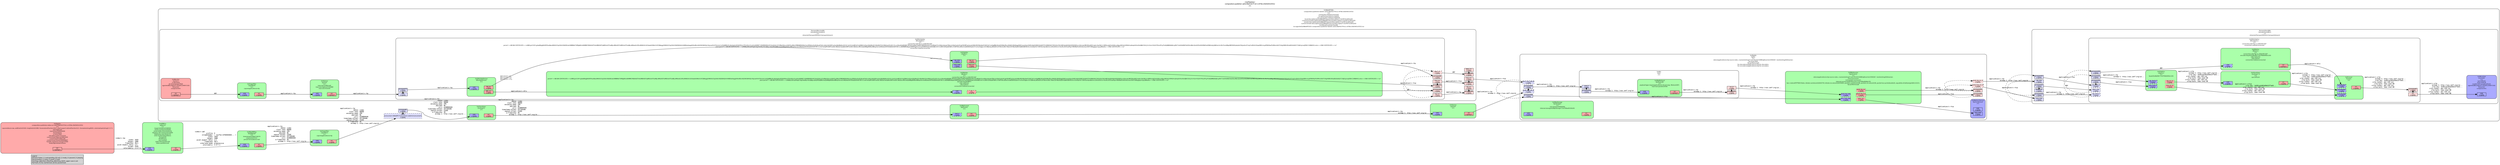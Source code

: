 digraph pipeline {
  rankdir=LR;
  fontname="sans";
  fontsize="10";
  labelloc=t;
  nodesep=.1;
  ranksep=.2;
  label="<GstPipeline>\ncomposition-publisher-ad3238ef-b57f-4c1c-876b-20d5403c9352\n[>]";
  node [style="filled,rounded", shape=box, fontsize="9", fontname="sans", margin="0.0,0.0"];
  edge [labelfontsize="6", fontsize="9", fontname="monospace"];
  
  legend [
    pos="0,0!",
    margin="0.05,0.05",
    style="filled",
    label="Legend\lElement-States: [~] void-pending, [0] null, [-] ready, [=] paused, [>] playing\lPad-Activation: [-] none, [>] push, [<] pull\lPad-Flags: [b]locked, [f]lushing, [b]locking, [E]OS; upper-case is set\lPad-Task: [T] has started task, [t] has paused task\l",
  ];
  subgraph cluster_capsfilter3_0x56412434cb80 {
    fontname="Bitstream Vera Sans";
    fontsize="8";
    style="filled,rounded";
    color=black;
    label="GstCapsFilter\ncapsfilter3\n[>]\ncaps=application/x-rtp";
    subgraph cluster_capsfilter3_0x56412434cb80_sink {
      label="";
      style="invis";
      capsfilter3_0x56412434cb80_sink_0x5641244b78b0 [color=black, fillcolor="#aaaaff", label="sink\n[>][bfb]", height="0.2", style="filled,solid"];
    }

    subgraph cluster_capsfilter3_0x56412434cb80_src {
      label="";
      style="invis";
      capsfilter3_0x56412434cb80_src_0x5641244b7b00 [color=black, fillcolor="#ffaaaa", label="src\n[>][bfb]", height="0.2", style="filled,solid"];
    }

    capsfilter3_0x56412434cb80_sink_0x5641244b78b0 -> capsfilter3_0x56412434cb80_src_0x5641244b7b00 [style="invis"];
    fillcolor="#aaffaa";
  }

  capsfilter3_0x56412434cb80_src_0x5641244b7b00 -> composition_publisher_webrtc_ad3238ef_b57f_4c1c_876b_20d5403c9352_0x564124480420_sink_0_0x5641244e2110 [label="application/x-rtp\l               media: video\l          clock-rate: 90000\l       encoding-name: VP8\l             payload: 96\l                ssrc: 4248884646\l    timestamp-offset: 257195406\l       seqnum-offset: 23265\l         a-framerate: 30\l            extmap-1: http://www.ietf.org/id...\l"]
  subgraph cluster_rtpvp8pay0_0x5641244d40a0 {
    fontname="Bitstream Vera Sans";
    fontsize="8";
    style="filled,rounded";
    color=black;
    label="GstRtpVP8Pay\nrtpvp8pay0\n[>]\ntimestamp=2684724074\nseqnum=25557\npicture-id-mode=15-bit";
    subgraph cluster_rtpvp8pay0_0x5641244d40a0_sink {
      label="";
      style="invis";
      rtpvp8pay0_0x5641244d40a0_sink_0x5641244b7410 [color=black, fillcolor="#aaaaff", label="sink\n[>][bfb]", height="0.2", style="filled,solid"];
    }

    subgraph cluster_rtpvp8pay0_0x5641244d40a0_src {
      label="";
      style="invis";
      rtpvp8pay0_0x5641244d40a0_src_0x5641244b71c0 [color=black, fillcolor="#ffaaaa", label="src\n[>][bfb]", height="0.2", style="filled,solid"];
    }

    rtpvp8pay0_0x5641244d40a0_sink_0x5641244b7410 -> rtpvp8pay0_0x5641244d40a0_src_0x5641244b71c0 [style="invis"];
    fillcolor="#aaffaa";
  }

  rtpvp8pay0_0x5641244d40a0_src_0x5641244b71c0 -> capsfilter3_0x56412434cb80_sink_0x5641244b78b0 [label="application/x-rtp\l               media: video\l          clock-rate: 90000\l       encoding-name: VP8\l             payload: 96\l       seqnum-offset: 23265\l    timestamp-offset: 257195406\l                ssrc: 4248884646\l         a-framerate: 30\l            extmap-1: http://www.ietf.org/id...\l"]
  subgraph cluster_vp8enc0_0x5641244c5c60 {
    fontname="Bitstream Vera Sans";
    fontsize="8";
    style="filled,rounded";
    color=black;
    label="GstVP8Enc\nvp8enc0\n[>]\ntarget-bitrate=2048000\nresize-up-threshold=60\nresize-down-threshold=30\ntwopass-vbr-maxsection=400\nkeyframe-max-dist=120\nerror-resilient=partitions\nthreads=4\ndeadline=1\ncpu-used=4\nstatic-threshold=100\ntoken-partitions=4";
    subgraph cluster_vp8enc0_0x5641244c5c60_sink {
      label="";
      style="invis";
      vp8enc0_0x5641244c5c60_sink_0x5641244b6d20 [color=black, fillcolor="#aaaaff", label="sink\n[>][bfb]", height="0.2", style="filled,solid"];
    }

    subgraph cluster_vp8enc0_0x5641244c5c60_src {
      label="";
      style="invis";
      vp8enc0_0x5641244c5c60_src_0x5641244b6f70 [color=black, fillcolor="#ffaaaa", label="src\n[>][bfb]", height="0.2", style="filled,solid"];
    }

    vp8enc0_0x5641244c5c60_sink_0x5641244b6d20 -> vp8enc0_0x5641244c5c60_src_0x5641244b6f70 [style="invis"];
    fillcolor="#aaffaa";
  }

  vp8enc0_0x5641244c5c60_src_0x5641244b6f70 -> rtpvp8pay0_0x5641244d40a0_sink_0x5641244b7410 [label="video/x-vp8\l             profile: 0\l        streamheader: < (buffer)4f56503830... >\l               width: 1920\l              height: 1080\l  pixel-aspect-ratio: 1/1\l           framerate: 30/1\l      interlace-mode: progressive\l         colorimetry: 2:3:7:1\l"]
  subgraph cluster_composition_publisher_video_src_ad3238ef_b57f_4c1c_876b_20d5403c9352_0x5641244d3480 {
    fontname="Bitstream Vera Sans";
    fontsize="8";
    style="filled,rounded";
    color=black;
    label="GstAppSrc\ncomposition-publisher-video-src-ad3238ef-b57f-4c1c-876b-20d5403c9352\n[>]\ncaps=video/x-raw, width=(int)1920, height=(int)1080, framerate=(fraction)30/1, pixel-aspect-ratio=(fraction)1/1, format=(string)I420, colorimetry=(string)2:3:7:1\nmax-bytes=0\nmax-time=500000000\nformat=time\nis-live=TRUE\nmin-latency=413333333\ncurrent-level-bytes=24883200\ncurrent-level-buffers=8\ncurrent-level-time=266666667\nhandle-segment-change=TRUE\nleaky-type=downstream";
    subgraph cluster_composition_publisher_video_src_ad3238ef_b57f_4c1c_876b_20d5403c9352_0x5641244d3480_src {
      label="";
      style="invis";
      composition_publisher_video_src_ad3238ef_b57f_4c1c_876b_20d5403c9352_0x5641244d3480_src_0x5641244b7660 [color=black, fillcolor="#ffaaaa", label="src\n[>][bfb][T]", height="0.2", style="filled,solid"];
    }

    fillcolor="#ffaaaa";
  }

  composition_publisher_video_src_ad3238ef_b57f_4c1c_876b_20d5403c9352_0x5641244d3480_src_0x5641244b7660 -> vp8enc0_0x5641244c5c60_sink_0x5641244b6d20 [label="video/x-raw\l               width: 1920\l              height: 1080\l           framerate: 30/1\l  pixel-aspect-ratio: 1/1\l              format: I420\l         colorimetry: 2:3:7:1\l"]
  subgraph cluster_composition_publisher_webrtc_ad3238ef_b57f_4c1c_876b_20d5403c9352_0x564124480420 {
    fontname="Bitstream Vera Sans";
    fontsize="8";
    style="filled,rounded";
    color=black;
    label="GstWebRTCBin\ncomposition-publisher-webrtc-ad3238ef-b57f-4c1c-876b-20d5403c9352\n[>]\nconnection-state=connected\nice-gathering-state=complete\nice-connection-state=completed\nlocal-description=((GstWebRTCSessionDescription*) 0x7f072c005a20)\ncurrent-local-description=((GstWebRTCSessionDescription*) 0x7f072c005a20)\nremote-description=((GstWebRTCSessionDescription*) 0x7f072c005a20)\ncurrent-remote-description=((GstWebRTCSessionDescription*) 0x7f072c005a20)\nbundle-policy=max-bundle\nice-agent=(GstWebRTCICE) composition-publisher-webrtc-ad3238ef-b57f-4c1c-876b-20d5403c9352:ice";
    subgraph cluster_composition_publisher_webrtc_ad3238ef_b57f_4c1c_876b_20d5403c9352_0x564124480420_sink {
      label="";
      style="invis";
      _proxypad0_0x5641244e4100 [color=black, fillcolor="#ddddff", label="proxypad0\n[>][bfb]", height="0.2", style="filled,solid"];
    composition_publisher_webrtc_ad3238ef_b57f_4c1c_876b_20d5403c9352_0x564124480420_sink_0_0x5641244e2110 -> _proxypad0_0x5641244e4100 [style=dashed, minlen=0]
      composition_publisher_webrtc_ad3238ef_b57f_4c1c_876b_20d5403c9352_0x564124480420_sink_0_0x5641244e2110 [color=black, fillcolor="#ddddff", label="sink_0\ntransceiver=(WebRTCTransceiver) webrtctransceiver0\n[>][bfb]", height="0.2", style="filled,dashed"];
    }

    fillcolor="#ffffff";
    subgraph cluster_clocksync1_0x7f06e804aa40 {
      fontname="Bitstream Vera Sans";
      fontsize="8";
      style="filled,rounded";
      color=black;
      label="GstClockSync\nclocksync1\n[>]";
      subgraph cluster_clocksync1_0x7f06e804aa40_sink {
        label="";
        style="invis";
        clocksync1_0x7f06e804aa40_sink_0x7f06a0055390 [color=black, fillcolor="#aaaaff", label="sink\n[>][bfb]", height="0.2", style="filled,solid"];
      }

      subgraph cluster_clocksync1_0x7f06e804aa40_src {
        label="";
        style="invis";
        clocksync1_0x7f06e804aa40_src_0x7f06a00555e0 [color=black, fillcolor="#ffaaaa", label="src\n[>][bfb]", height="0.2", style="filled,solid"];
      }

      clocksync1_0x7f06e804aa40_sink_0x7f06a0055390 -> clocksync1_0x7f06e804aa40_src_0x7f06a00555e0 [style="invis"];
      fillcolor="#aaffaa";
    }

    _proxypad0_0x5641244e4100 -> clocksync1_0x7f06e804aa40_sink_0x7f06a0055390 [label="application/x-rtp\l               media: video\l          clock-rate: 90000\l       encoding-name: VP8\l             payload: 96\l                ssrc: 4248884646\l    timestamp-offset: 257195406\l       seqnum-offset: 23265\l         a-framerate: 30\l            extmap-1: http://www.ietf.org/id...\l"]
    clocksync1_0x7f06e804aa40_src_0x7f06a00555e0 -> rtpfunnel1_0x7f06a004b3f0_sink_0_0x7f06a0055830 [label="application/x-rtp\l               media: video\l          clock-rate: 90000\l       encoding-name: VP8\l             payload: 96\l                ssrc: 4248884646\l    timestamp-offset: 257195406\l       seqnum-offset: 23265\l         a-framerate: 30\l            extmap-1: http://www.ietf.org/id...\l"]
    subgraph cluster_queue4_0x7f06e8059b30 {
      fontname="Bitstream Vera Sans";
      fontsize="8";
      style="filled,rounded";
      color=black;
      label="GstQueue\nqueue4\n[>]";
      subgraph cluster_queue4_0x7f06e8059b30_sink {
        label="";
        style="invis";
        queue4_0x7f06e8059b30_sink_0x7f06a0044840 [color=black, fillcolor="#aaaaff", label="sink\n[>][bfb]", height="0.2", style="filled,solid"];
      }

      subgraph cluster_queue4_0x7f06e8059b30_src {
        label="";
        style="invis";
        queue4_0x7f06e8059b30_src_0x7f06a0045d10 [color=black, fillcolor="#ffaaaa", label="src\n[>][bfb][T]", height="0.2", style="filled,solid"];
      }

      queue4_0x7f06e8059b30_sink_0x7f06a0044840 -> queue4_0x7f06e8059b30_src_0x7f06a0045d10 [style="invis"];
      fillcolor="#aaffaa";
    }

    queue4_0x7f06e8059b30_src_0x7f06a0045d10 -> rtpbin_0x56412448e390_send_rtp_sink_0_0x7f06a005c7b0 [label="application/x-rtp\l            extmap-1: http://www.ietf.org/id...\l"]
    subgraph cluster_rtpfunnel1_0x7f06a004b3f0 {
      fontname="Bitstream Vera Sans";
      fontsize="8";
      style="filled,rounded";
      color=black;
      label="GstRtpFunnel\nrtpfunnel1\n[>]";
      subgraph cluster_rtpfunnel1_0x7f06a004b3f0_sink {
        label="";
        style="invis";
        rtpfunnel1_0x7f06a004b3f0_sink_0_0x7f06a0055830 [color=black, fillcolor="#aaaaff", label="sink_0\n[>][bfb]", height="0.2", style="filled,dashed"];
      }

      subgraph cluster_rtpfunnel1_0x7f06a004b3f0_src {
        label="";
        style="invis";
        rtpfunnel1_0x7f06a004b3f0_src_0x7f06a00445f0 [color=black, fillcolor="#ffaaaa", label="src\n[>][bfb]", height="0.2", style="filled,solid"];
      }

      rtpfunnel1_0x7f06a004b3f0_sink_0_0x7f06a0055830 -> rtpfunnel1_0x7f06a004b3f0_src_0x7f06a00445f0 [style="invis"];
      fillcolor="#aaffaa";
    }

    rtpfunnel1_0x7f06a004b3f0_src_0x7f06a00445f0 -> queue4_0x7f06e8059b30_sink_0x7f06a0044840 [label="application/x-rtp\l            extmap-1: http://www.ietf.org/id...\l"]
    subgraph cluster_transportreceivebin2_0x7f06e80109f0 {
      fontname="Bitstream Vera Sans";
      fontsize="8";
      style="filled,rounded";
      color=black;
      label="TransportReceiveBin\ntransportreceivebin2\n[>]\nstream=(TransportStream) transportstream1";
      subgraph cluster_transportreceivebin2_0x7f06e80109f0_src {
        label="";
        style="invis";
        _proxypad40_0x7f06a0031d50 [color=black, fillcolor="#ffdddd", label="proxypad40\n[>][bfb]", height="0.2", style="filled,solid"];
      _proxypad40_0x7f06a0031d50 -> transportreceivebin2_0x7f06e80109f0_rtp_src_0x7f06e80513e0 [style=dashed, minlen=0]
        transportreceivebin2_0x7f06e80109f0_rtp_src_0x7f06e80513e0 [color=black, fillcolor="#ffdddd", label="rtp_src\n[>][bfb]", height="0.2", style="filled,solid"];
        _proxypad41_0x7f06a00340c0 [color=black, fillcolor="#ffdddd", label="proxypad41\n[>][bfb]", height="0.2", style="filled,solid"];
      _proxypad41_0x7f06a00340c0 -> transportreceivebin2_0x7f06e80109f0_rtcp_src_0x7f06e8051650 [style=dashed, minlen=0]
        transportreceivebin2_0x7f06e80109f0_rtcp_src_0x7f06e8051650 [color=black, fillcolor="#ffdddd", label="rtcp_src\n[>][bfb]", height="0.2", style="filled,solid"];
        _proxypad43_0x7f06a0035880 [color=black, fillcolor="#ffdddd", label="proxypad43\n[>][bfb]", height="0.2", style="filled,solid"];
      _proxypad43_0x7f06a0035880 -> transportreceivebin2_0x7f06e80109f0_data_src_0x7f06e805ef00 [style=dashed, minlen=0]
        transportreceivebin2_0x7f06e80109f0_data_src_0x7f06e805ef00 [color=black, fillcolor="#ffdddd", label="data_src\n[>][bfb]", height="0.2", style="filled,solid"];
      }

      fillcolor="#ffffff";
      subgraph cluster_nicesrc1_0x7f06e8043140 {
        fontname="Bitstream Vera Sans";
        fontsize="8";
        style="filled,rounded";
        color=black;
        label="GstNiceSrc\nnicesrc1\n[>](locked)\ndo-timestamp=TRUE\nagent=((NiceAgent*) 0x564124497150)\nstream=1\ncomponent=1";
        subgraph cluster_nicesrc1_0x7f06e8043140_src {
          label="";
          style="invis";
          nicesrc1_0x7f06e8043140_src_0x7f06a000f760 [color=black, fillcolor="#ffaaaa", label="src\n[>][bfb][T]", height="0.2", style="filled,solid"];
        }

        fillcolor="#ffaaaa";
      }

      nicesrc1_0x7f06e8043140_src_0x7f06a000f760 -> capsfilter6_0x7f06b803ab20_sink_0x7f06b8036c70 [label="ANY"]
      subgraph cluster_capsfilter6_0x7f06b803ab20 {
        fontname="Bitstream Vera Sans";
        fontsize="8";
        style="filled,rounded";
        color=black;
        label="GstCapsFilter\ncapsfilter6\n[>]\ncaps=application/x-rtp";
        subgraph cluster_capsfilter6_0x7f06b803ab20_sink {
          label="";
          style="invis";
          capsfilter6_0x7f06b803ab20_sink_0x7f06b8036c70 [color=black, fillcolor="#aaaaff", label="sink\n[>][bfb]", height="0.2", style="filled,solid"];
        }

        subgraph cluster_capsfilter6_0x7f06b803ab20_src {
          label="";
          style="invis";
          capsfilter6_0x7f06b803ab20_src_0x7f06b8036ec0 [color=black, fillcolor="#ffaaaa", label="src\n[>][bfb]", height="0.2", style="filled,solid"];
        }

        capsfilter6_0x7f06b803ab20_sink_0x7f06b8036c70 -> capsfilter6_0x7f06b803ab20_src_0x7f06b8036ec0 [style="invis"];
        fillcolor="#aaffaa";
      }

      capsfilter6_0x7f06b803ab20_src_0x7f06b8036ec0 -> queue2_0x7f06e8059830_sink_0x7f06b803c670 [label="application/x-rtp\l"]
      subgraph cluster_queue2_0x7f06e8059830 {
        fontname="Bitstream Vera Sans";
        fontsize="8";
        style="filled,rounded";
        color=black;
        label="GstQueue\nqueue2\n[>]\nmax-size-buffers=0\nmax-size-bytes=5242880\nmax-size-time=0";
        subgraph cluster_queue2_0x7f06e8059830_sink {
          label="";
          style="invis";
          queue2_0x7f06e8059830_sink_0x7f06b803c670 [color=black, fillcolor="#aaaaff", label="sink\n[>][bfb]", height="0.2", style="filled,solid"];
        }

        subgraph cluster_queue2_0x7f06e8059830_src {
          label="";
          style="invis";
          queue2_0x7f06e8059830_src_0x7f06b803c8c0 [color=black, fillcolor="#ffaaaa", label="src\n[>][bfb][T]", height="0.2", style="filled,solid"];
        }

        queue2_0x7f06e8059830_sink_0x7f06b803c670 -> queue2_0x7f06e8059830_src_0x7f06b803c8c0 [style="invis"];
        fillcolor="#aaffaa";
      }

      queue2_0x7f06e8059830_src_0x7f06b803c8c0 -> dtlssrtpdec2_0x7f06e801d830_sink_0x7f06e801b160 [label="application/x-rtp\l"]
      subgraph cluster_dtlssrtpdec2_0x7f06e801d830 {
        fontname="Bitstream Vera Sans";
        fontsize="8";
        style="filled,rounded";
        color=black;
        label="GstDtlsSrtpDec\ndtlssrtpdec2\n[>]\nconnection-id=\"rtp_0_2206395326\"\npem=\"-----BEGIN CERTIFICATE-----\\nMIICpzCCAY+gAwIBAgIJAIGRTrfaaNwuMA0GCSqGSIb3DQEBCwUAMBMxETAPBgNV\\nBAMMCFNDb0tZTk4zMB4XDTIyMDUxOTEwMjcxMVoXDTIzMDUxOTEwMjcxMVowEzER\\nMA8GA1UEAwwIU0NvS1lOTjMwggEiMA0GCSqGSIb3DQEBAQUAA4IBDwAwggEKAoIB\\nAQC8XGW4Qiz3tqLwzthiV76mmin3ufZyBBKU/EuKpVg4eAZU60l9lvrzYPmV4ro2\\nx4rreKWBt710lkRMVW9e9CSAzQG4z3/YUfNeXiXss/sDXOTp3BUz5PMQWR0X66cl\\nj3P06AuOmZLJ9uqFfxlUcsbki/vYaOOlf+arhaQbldBxKzsEb52L3ot3LSmMCHcf\\njDWbCmEwnQSjAReUE+BvIA8rYEd+8KdcjaCEj1IE+3Lce2KxzkFy98IQKC3XE4et\\npNqTHdPp+SJEKD6nW+CSLMXw67h+A0kzmbxxwTBj/szL0QeGodoVCvJvF8UMTg2y\\nyUUNh49E4RaQwA55W7jzE+alAgMBAAEwDQYJKoZIhvcNAQELBQADggEBAFxvaaHq\\ntSW5z6JzDUBEZvfaKHf79+BlWQVUT4fUUVx7I42zMCHyUJVA4bHOI58OKXsssVlx\\nwLMlEZbheM1Evqbrc4w2N/+r+MtYaulqEHnAUKsnuRgurWOnk3OPdQ+xj4xqA/i4\\nkYuHJBrCO2LjYz+Gm+YJi247fHuUP1yYFwPyMNDbtIJVcyXlhF7obVh68RZ3bZGt\\nMdcQ2a9VTe44DZWkFwERKOoXy2jWiUenSc4feYhoidtNp4ME9ItVGq4qXsFQGynk\\ntTmqYmZbOn50qw9M+msy0f9K4tw/fG/MmsGkSTUVg4VBhh9haBUDsK4J7C7hJ81p\\najfZ8rC1VNWHCLs=\\n-----END CERTIFICATE-----\\n\"\npeer-pem=\"-----BEGIN CERTIFICATE-----\\nMIIBLjCB1qADAgECAgUAwWp+KzAJBgcqhkjOPQQBMCAxDjAMBgNVBAoMBUphbnVz\\nMQ4wDAYDVQQDDAVKYW51czAeFw0yMTA0MTIxODE3NDZaFw0yMzA0MTIxODE3NDZa\\nMCAxDjAMBgNVBAoMBUphbnVzMQ4wDAYDVQQDDAVKYW51czBZMBMGByqGSM49AgEG\\nCCqGSM49AwEHA0IABB1VH7rC/B9H3D9q0khWA11FbMTWLdZ8xCtnQt6QHQ5qDv5Y\\nf/uEDgIpo32CFJNaOjcyRQ4ZEG2F0KreUzNC7t8wCQYHKoZIzj0EAQNIADBFAiEA\\n1tLkHph9cY2RHTamhJmBetmcr/Z4LVDSt1LFnbsRCzACICw0Pgi+fMHMafhx9Omb\\ntasS9HTHRbggqq+zgcjdMiaR\\n-----END CERTIFICATE-----\\n\"\nconnection-state=connected";
        subgraph cluster_dtlssrtpdec2_0x7f06e801d830_sink {
          label="";
          style="invis";
          _proxypad13_0x5641244e5b20 [color=black, fillcolor="#ddddff", label="proxypad13\n[>][bfb]", height="0.2", style="filled,solid"];
        dtlssrtpdec2_0x7f06e801d830_sink_0x7f06e801b160 -> _proxypad13_0x5641244e5b20 [style=dashed, minlen=0]
          dtlssrtpdec2_0x7f06e801d830_sink_0x7f06e801b160 [color=black, fillcolor="#ddddff", label="sink\n[>][bfb]", height="0.2", style="filled,solid"];
        }

        subgraph cluster_dtlssrtpdec2_0x7f06e801d830_src {
          label="";
          style="invis";
          _proxypad8_0x5641244e5660 [color=black, fillcolor="#ffdddd", label="proxypad8\n[>][bfb]", height="0.2", style="filled,solid"];
        _proxypad8_0x5641244e5660 -> dtlssrtpdec2_0x7f06e801d830_rtp_src_0x7f06e801ac80 [style=dashed, minlen=0]
          dtlssrtpdec2_0x7f06e801d830_rtp_src_0x7f06e801ac80 [color=black, fillcolor="#ffdddd", label="rtp_src\n[>][bfb]", height="0.2", style="filled,solid"];
          _proxypad10_0x5641244e58c0 [color=black, fillcolor="#ffdddd", label="proxypad10\n[>][bfb]", height="0.2", style="filled,solid"];
        _proxypad10_0x5641244e58c0 -> dtlssrtpdec2_0x7f06e801d830_rtcp_src_0x7f06e801aef0 [style=dashed, minlen=0]
          dtlssrtpdec2_0x7f06e801d830_rtcp_src_0x7f06e801aef0 [color=black, fillcolor="#ffdddd", label="rtcp_src\n[>][bfb]", height="0.2", style="filled,solid"];
          _proxypad42_0x7f06a0035620 [color=black, fillcolor="#ffdddd", label="proxypad42\n[>][bfb]", height="0.2", style="filled,solid"];
        _proxypad42_0x7f06a0035620 -> dtlssrtpdec2_0x7f06e801d830_data_src_0x7f06e805ec90 [style=dashed, minlen=0]
          dtlssrtpdec2_0x7f06e801d830_data_src_0x7f06e805ec90 [color=black, fillcolor="#ffdddd", label="data_src\n[>][bfb]", height="0.2", style="filled,dashed"];
        }

        dtlssrtpdec2_0x7f06e801d830_sink_0x7f06e801b160 -> dtlssrtpdec2_0x7f06e801d830_rtp_src_0x7f06e801ac80 [style="invis"];
        fillcolor="#ffffff";
        subgraph cluster_srtpdec1_0x5641244e6b50 {
          fontname="Bitstream Vera Sans";
          fontsize="8";
          style="filled,rounded";
          color=black;
          label="GstSrtpDec\nsrtpdec1\n[>]";
          subgraph cluster_srtpdec1_0x5641244e6b50_sink {
            label="";
            style="invis";
            srtpdec1_0x5641244e6b50_rtp_sink_0x7f06a000e4e0 [color=black, fillcolor="#aaaaff", label="rtp_sink\n[>][bfb]", height="0.2", style="filled,solid"];
            srtpdec1_0x5641244e6b50_rtcp_sink_0x7f06a000e980 [color=black, fillcolor="#aaaaff", label="rtcp_sink\n[>][bfb]", height="0.2", style="filled,solid"];
          }

          subgraph cluster_srtpdec1_0x5641244e6b50_src {
            label="";
            style="invis";
            srtpdec1_0x5641244e6b50_rtp_src_0x7f06a000e730 [color=black, fillcolor="#ffaaaa", label="rtp_src\n[>][bfb]", height="0.2", style="filled,solid"];
            srtpdec1_0x5641244e6b50_rtcp_src_0x7f06a000ebd0 [color=black, fillcolor="#ffaaaa", label="rtcp_src\n[>][bfb]", height="0.2", style="filled,solid"];
          }

          srtpdec1_0x5641244e6b50_rtp_sink_0x7f06a000e4e0 -> srtpdec1_0x5641244e6b50_rtp_src_0x7f06a000e730 [style="invis"];
          fillcolor="#aaffaa";
        }

        srtpdec1_0x5641244e6b50_rtp_src_0x7f06a000e730 -> _proxypad8_0x5641244e5660 [label="application/x-rtp\l"]
        srtpdec1_0x5641244e6b50_rtcp_src_0x7f06a000ebd0 -> _proxypad10_0x5641244e58c0 [label="application/x-rtcp\l"]
        subgraph cluster_dtlsdec1_0x5641244e6cb0 {
          fontname="Bitstream Vera Sans";
          fontsize="8";
          style="filled,rounded";
          color=black;
          label="GstDtlsDec\ndtlsdec1\n[>]\nconnection-id=\"rtp_0_2206395326\"\npem=\"-----BEGIN CERTIFICATE-----\\nMIICpzCCAY+gAwIBAgIJAIGRTrfaaNwuMA0GCSqGSIb3DQEBCwUAMBMxETAPBgNV\\nBAMMCFNDb0tZTk4zMB4XDTIyMDUxOTEwMjcxMVoXDTIzMDUxOTEwMjcxMVowEzER\\nMA8GA1UEAwwIU0NvS1lOTjMwggEiMA0GCSqGSIb3DQEBAQUAA4IBDwAwggEKAoIB\\nAQC8XGW4Qiz3tqLwzthiV76mmin3ufZyBBKU/EuKpVg4eAZU60l9lvrzYPmV4ro2\\nx4rreKWBt710lkRMVW9e9CSAzQG4z3/YUfNeXiXss/sDXOTp3BUz5PMQWR0X66cl\\nj3P06AuOmZLJ9uqFfxlUcsbki/vYaOOlf+arhaQbldBxKzsEb52L3ot3LSmMCHcf\\njDWbCmEwnQSjAReUE+BvIA8rYEd+8KdcjaCEj1IE+3Lce2KxzkFy98IQKC3XE4et\\npNqTHdPp+SJEKD6nW+CSLMXw67h+A0kzmbxxwTBj/szL0QeGodoVCvJvF8UMTg2y\\nyUUNh49E4RaQwA55W7jzE+alAgMBAAEwDQYJKoZIhvcNAQELBQADggEBAFxvaaHq\\ntSW5z6JzDUBEZvfaKHf79+BlWQVUT4fUUVx7I42zMCHyUJVA4bHOI58OKXsssVlx\\nwLMlEZbheM1Evqbrc4w2N/+r+MtYaulqEHnAUKsnuRgurWOnk3OPdQ+xj4xqA/i4\\nkYuHJBrCO2LjYz+Gm+YJi247fHuUP1yYFwPyMNDbtIJVcyXlhF7obVh68RZ3bZGt\\nMdcQ2a9VTe44DZWkFwERKOoXy2jWiUenSc4feYhoidtNp4ME9ItVGq4qXsFQGynk\\ntTmqYmZbOn50qw9M+msy0f9K4tw/fG/MmsGkSTUVg4VBhh9haBUDsK4J7C7hJ81p\\najfZ8rC1VNWHCLs=\\n-----END CERTIFICATE-----\\n\"\npeer-pem=\"-----BEGIN CERTIFICATE-----\\nMIIBLjCB1qADAgECAgUAwWp+KzAJBgcqhkjOPQQBMCAxDjAMBgNVBAoMBUphbnVz\\nMQ4wDAYDVQQDDAVKYW51czAeFw0yMTA0MTIxODE3NDZaFw0yMzA0MTIxODE3NDZa\\nMCAxDjAMBgNVBAoMBUphbnVzMQ4wDAYDVQQDDAVKYW51czBZMBMGByqGSM49AgEG\\nCCqGSM49AwEHA0IABB1VH7rC/B9H3D9q0khWA11FbMTWLdZ8xCtnQt6QHQ5qDv5Y\\nf/uEDgIpo32CFJNaOjcyRQ4ZEG2F0KreUzNC7t8wCQYHKoZIzj0EAQNIADBFAiEA\\n1tLkHph9cY2RHTamhJmBetmcr/Z4LVDSt1LFnbsRCzACICw0Pgi+fMHMafhx9Omb\\ntasS9HTHRbggqq+zgcjdMiaR\\n-----END CERTIFICATE-----\\n\"\ndecoder-key=EMPTY\nsrtp-cipher=1\nsrtp-auth=2\nconnection-state=connected";
          subgraph cluster_dtlsdec1_0x5641244e6cb0_sink {
            label="";
            style="invis";
            dtlsdec1_0x5641244e6cb0_sink_0x7f06a000f510 [color=black, fillcolor="#aaaaff", label="sink\n[>][bfb]", height="0.2", style="filled,solid"];
          }

          subgraph cluster_dtlsdec1_0x5641244e6cb0_src {
            label="";
            style="invis";
            dtlsdec1_0x5641244e6cb0_src_0x7f06b803cb10 [color=black, fillcolor="#ffaaaa", label="src\n[>][bfb]", height="0.2", style="filled,dashed"];
          }

          dtlsdec1_0x5641244e6cb0_sink_0x7f06a000f510 -> dtlsdec1_0x5641244e6cb0_src_0x7f06b803cb10 [style="invis"];
          fillcolor="#aaffaa";
        }

        dtlsdec1_0x5641244e6cb0_src_0x7f06b803cb10 -> _proxypad42_0x7f06a0035620 [label="ANY"]
        subgraph cluster_dtlssrtpdemux1_0x7f06bc006d80 {
          fontname="Bitstream Vera Sans";
          fontsize="8";
          style="filled,rounded";
          color=black;
          label="GstDtlsSrtpDemux\ndtlssrtpdemux1\n[>]";
          subgraph cluster_dtlssrtpdemux1_0x7f06bc006d80_sink {
            label="";
            style="invis";
            dtlssrtpdemux1_0x7f06bc006d80_sink_0x7f06a000ee20 [color=black, fillcolor="#aaaaff", label="sink\n[>][bfb]", height="0.2", style="filled,solid"];
          }

          subgraph cluster_dtlssrtpdemux1_0x7f06bc006d80_src {
            label="";
            style="invis";
            dtlssrtpdemux1_0x7f06bc006d80_rtp_src_0x7f06a000f070 [color=black, fillcolor="#ffaaaa", label="rtp_src\n[>][bfb]", height="0.2", style="filled,solid"];
            dtlssrtpdemux1_0x7f06bc006d80_dtls_src_0x7f06a000f2c0 [color=black, fillcolor="#ffaaaa", label="dtls_src\n[>][bfb]", height="0.2", style="filled,solid"];
          }

          dtlssrtpdemux1_0x7f06bc006d80_sink_0x7f06a000ee20 -> dtlssrtpdemux1_0x7f06bc006d80_rtp_src_0x7f06a000f070 [style="invis"];
          fillcolor="#aaffaa";
        }

        _proxypad13_0x5641244e5b20 -> dtlssrtpdemux1_0x7f06bc006d80_sink_0x7f06a000ee20 [label="application/x-rtp\l"]
        dtlssrtpdemux1_0x7f06bc006d80_rtp_src_0x7f06a000f070 -> srtpdec1_0x5641244e6b50_rtp_sink_0x7f06a000e4e0 [labeldistance="10", labelangle="0", label="                                                  ", taillabel="application/x-rtp\lapplication/x-rtcp\lapplication/x-srtp\lapplication/x-srtcp\l", headlabel="application/x-srtp\l"]
        dtlssrtpdemux1_0x7f06bc006d80_dtls_src_0x7f06a000f2c0 -> dtlsdec1_0x5641244e6cb0_sink_0x7f06a000f510 [label="application/x-dtls\l"]
      }

      dtlssrtpdec2_0x7f06e801d830_rtp_src_0x7f06e801ac80 -> _proxypad40_0x7f06a0031d50 [label="application/x-rtp\l"]
      dtlssrtpdec2_0x7f06e801d830_rtcp_src_0x7f06e801aef0 -> _proxypad41_0x7f06a00340c0 [label="application/x-rtcp\l"]
      dtlssrtpdec2_0x7f06e801d830_data_src_0x7f06e805ec90 -> _proxypad43_0x7f06a0035880 [label="ANY"]
    }

    transportreceivebin2_0x7f06e80109f0_rtcp_src_0x7f06e8051650 -> rtpbin_0x56412448e390_recv_rtcp_sink_0_0x7f06e805f170 [label="application/x-rtcp\l"]
    subgraph cluster_transportsendbin1_0x7f06e801da10 {
      fontname="Bitstream Vera Sans";
      fontsize="8";
      style="filled,rounded";
      color=black;
      label="TransportSendBin\ntransportsendbin1\n[>]\nstream=(TransportStream) transportstream1";
      subgraph cluster_transportsendbin1_0x7f06e801da10_sink {
        label="";
        style="invis";
        _proxypad24_0x7f06b8015d90 [color=black, fillcolor="#ddddff", label="proxypad24\n[>][bfb]", height="0.2", style="filled,solid"];
      transportsendbin1_0x7f06e801da10_rtp_sink_0x7f06e804f3e0 -> _proxypad24_0x7f06b8015d90 [style=dashed, minlen=0]
        transportsendbin1_0x7f06e801da10_rtp_sink_0x7f06e804f3e0 [color=black, fillcolor="#ddddff", label="rtp_sink\n[>][bfb]", height="0.2", style="filled,solid"];
        _proxypad27_0x7f06a0030330 [color=black, fillcolor="#ddddff", label="proxypad27\n[>][bfb]", height="0.2", style="filled,solid"];
      transportsendbin1_0x7f06e801da10_data_sink_0x7f06e804f8c0 -> _proxypad27_0x7f06a0030330 [style=dashed, minlen=0]
        transportsendbin1_0x7f06e801da10_data_sink_0x7f06e804f8c0 [color=black, fillcolor="#ddddff", label="data_sink\n[>][bfb]", height="0.2", style="filled,solid"];
        _proxypad31_0x7f06a0031af0 [color=black, fillcolor="#ddddff", label="proxypad31\n[>][bfb]", height="0.2", style="filled,solid"];
      transportsendbin1_0x7f06e801da10_rtcp_sink_0x7f06e8051170 -> _proxypad31_0x7f06a0031af0 [style=dashed, minlen=0]
        transportsendbin1_0x7f06e801da10_rtcp_sink_0x7f06e8051170 [color=black, fillcolor="#ddddff", label="rtcp_sink\n[>][bfb]", height="0.2", style="filled,solid"];
      }

      fillcolor="#ffffff";
      subgraph cluster_nicesink2_0x7f06a0029920 {
        fontname="Bitstream Vera Sans";
        fontsize="8";
        style="filled,rounded";
        color=black;
        label="GstNiceSink\nnicesink2\n[>]\nsync=FALSE\nasync=FALSE\nenable-last-sample=FALSE\nagent=((NiceAgent*) 0x564124497150)\nstream=1\ncomponent=1";
        subgraph cluster_nicesink2_0x7f06a0029920_sink {
          label="";
          style="invis";
          nicesink2_0x7f06a0029920_sink_0x7f06e8046c40 [color=black, fillcolor="#aaaaff", label="sink\n[>][bfb]", height="0.2", style="filled,solid"];
        }

        fillcolor="#aaaaff";
      }

      subgraph cluster_dtlssrtpenc1_0x7f06e8010800 {
        fontname="Bitstream Vera Sans";
        fontsize="8";
        style="filled,rounded";
        color=black;
        label="GstDtlsSrtpEnc\ndtlssrtpenc1\n[>]\nconnection-id=\"rtp_0_2206395326\"\nconnection-state=connected";
        subgraph cluster_dtlssrtpenc1_0x7f06e8010800_sink {
          label="";
          style="invis";
          _proxypad20_0x7f06b8015b30 [color=black, fillcolor="#ddddff", label="proxypad20\n[>][bfb]", height="0.2", style="filled,solid"];
        dtlssrtpenc1_0x7f06e8010800_rtp_sink_0_0x7f06e804f170 -> _proxypad20_0x7f06b8015b30 [style=dashed, minlen=0]
          dtlssrtpenc1_0x7f06e8010800_rtp_sink_0_0x7f06e804f170 [color=black, fillcolor="#ddddff", label="rtp_sink_0\n[>][bfb]", height="0.2", style="filled,dashed"];
          _proxypad26_0x7f06a00300d0 [color=black, fillcolor="#ddddff", label="proxypad26\n[>][bfb]", height="0.2", style="filled,solid"];
        dtlssrtpenc1_0x7f06e8010800_data_sink_0x7f06e804f650 -> _proxypad26_0x7f06a00300d0 [style=dashed, minlen=0]
          dtlssrtpenc1_0x7f06e8010800_data_sink_0x7f06e804f650 [color=black, fillcolor="#ddddff", label="data_sink\n[>][bfb]", height="0.2", style="filled,dashed"];
          _proxypad30_0x7f06a0031890 [color=black, fillcolor="#ddddff", label="proxypad30\n[>][bfb]", height="0.2", style="filled,solid"];
        dtlssrtpenc1_0x7f06e8010800_rtcp_sink_0_0x7f06e8050f00 -> _proxypad30_0x7f06a0031890 [style=dashed, minlen=0]
          dtlssrtpenc1_0x7f06e8010800_rtcp_sink_0_0x7f06e8050f00 [color=black, fillcolor="#ddddff", label="rtcp_sink_0\n[>][bfb]", height="0.2", style="filled,dashed"];
        }

        subgraph cluster_dtlssrtpenc1_0x7f06e8010800_src {
          label="";
          style="invis";
          _proxypad3_0x5641244e5400 [color=black, fillcolor="#ffdddd", label="proxypad3\n[>][bfb]", height="0.2", style="filled,solid"];
        _proxypad3_0x5641244e5400 -> dtlssrtpenc1_0x7f06e8010800_src_0x7f06e801aa10 [style=dashed, minlen=0]
          dtlssrtpenc1_0x7f06e8010800_src_0x7f06e801aa10 [color=black, fillcolor="#ffdddd", label="src\n[>][bfb]", height="0.2", style="filled,solid"];
        }

        dtlssrtpenc1_0x7f06e8010800_rtp_sink_0_0x7f06e804f170 -> dtlssrtpenc1_0x7f06e8010800_src_0x7f06e801aa10 [style="invis"];
        fillcolor="#ffffff";
        subgraph cluster_clocksync_0_0x7f06e804a870 {
          fontname="Bitstream Vera Sans";
          fontsize="8";
          style="filled,rounded";
          color=black;
          label="GstClockSync\nclocksync_0\n[>]\nsync=FALSE";
          subgraph cluster_clocksync_0_0x7f06e804a870_sink {
            label="";
            style="invis";
            clocksync_0_0x7f06e804a870_sink_0x7f06e8046e90 [color=black, fillcolor="#aaaaff", label="sink\n[>][bfb]", height="0.2", style="filled,solid"];
          }

          subgraph cluster_clocksync_0_0x7f06e804a870_src {
            label="";
            style="invis";
            clocksync_0_0x7f06e804a870_src_0x7f06e80470e0 [color=black, fillcolor="#ffaaaa", label="src\n[>][bfb]", height="0.2", style="filled,solid"];
          }

          clocksync_0_0x7f06e804a870_sink_0x7f06e8046e90 -> clocksync_0_0x7f06e804a870_src_0x7f06e80470e0 [style="invis"];
          fillcolor="#aaffaa";
        }

        clocksync_0_0x7f06e804a870_src_0x7f06e80470e0 -> funnel1_0x7f06bc006c60_funnelpad5_0x7f06b8034c30 [label="application/x-srtp\l            extmap-1: http://www.ietf.org/id...\l            srtp-key: 1b301ce2d01b50d1377a43...\l         srtp-cipher: aes-128-icm\l           srtp-auth: hmac-sha1-80\l        srtcp-cipher: aes-128-icm\l          srtcp-auth: hmac-sha1-80\l"]
        subgraph cluster_funnel1_0x7f06bc006c60 {
          fontname="Bitstream Vera Sans";
          fontsize="8";
          style="filled,rounded";
          color=black;
          label="GstFunnel\nfunnel1\n[>]";
          subgraph cluster_funnel1_0x7f06bc006c60_sink {
            label="";
            style="invis";
            funnel1_0x7f06bc006c60_funnelpad1_0x7f06a000e290 [color=black, fillcolor="#aaaaff", label="funnelpad1\n[>][bfb]", height="0.2", style="filled,dashed"];
            funnel1_0x7f06bc006c60_funnelpad5_0x7f06b8034c30 [color=black, fillcolor="#aaaaff", label="funnelpad5\n[>][bfb]", height="0.2", style="filled,dashed"];
            funnel1_0x7f06bc006c60_funnelpad8_0x7f06b8036a20 [color=black, fillcolor="#aaaaff", label="funnelpad8\n[>][bfb]", height="0.2", style="filled,dashed"];
          }

          subgraph cluster_funnel1_0x7f06bc006c60_src {
            label="";
            style="invis";
            funnel1_0x7f06bc006c60_src_0x7f06a000e040 [color=black, fillcolor="#ffaaaa", label="src\n[>][bfb]", height="0.2", style="filled,solid"];
          }

          funnel1_0x7f06bc006c60_funnelpad1_0x7f06a000e290 -> funnel1_0x7f06bc006c60_src_0x7f06a000e040 [style="invis"];
          fillcolor="#aaffaa";
        }

        funnel1_0x7f06bc006c60_src_0x7f06a000e040 -> _proxypad3_0x5641244e5400 [label="application/x-srtp\l            extmap-1: http://www.ietf.org/id...\l            srtp-key: 1b301ce2d01b50d1377a43...\l         srtp-cipher: aes-128-icm\l           srtp-auth: hmac-sha1-80\l        srtcp-cipher: aes-128-icm\l          srtcp-auth: hmac-sha1-80\l"]
        subgraph cluster_srtpenc1_0x7f06a000b000 {
          fontname="Bitstream Vera Sans";
          fontsize="8";
          style="filled,rounded";
          color=black;
          label="GstSrtpEnc\nsrtpenc1\n[>]\nkey=((GstBuffer*) 0x7f066400e120)";
          subgraph cluster_srtpenc1_0x7f06a000b000_sink {
            label="";
            style="invis";
            srtpenc1_0x7f06a000b000_rtp_sink_0_0x7f06e8047330 [color=black, fillcolor="#aaaaff", label="rtp_sink_0\n[>][bfb]", height="0.2", style="filled,dashed"];
            srtpenc1_0x7f06a000b000_rtcp_sink_0_0x7f06b80350d0 [color=black, fillcolor="#aaaaff", label="rtcp_sink_0\n[>][bfb]", height="0.2", style="filled,dashed"];
          }

          subgraph cluster_srtpenc1_0x7f06a000b000_src {
            label="";
            style="invis";
            srtpenc1_0x7f06a000b000_rtp_src_0_0x7f06b80349e0 [color=black, fillcolor="#ffaaaa", label="rtp_src_0\n[>][bfb]", height="0.2", style="filled,dotted"];
            srtpenc1_0x7f06a000b000_rtcp_src_0_0x7f06b80367d0 [color=black, fillcolor="#ffaaaa", label="rtcp_src_0\n[>][bfb]", height="0.2", style="filled,dotted"];
          }

          srtpenc1_0x7f06a000b000_rtp_sink_0_0x7f06e8047330 -> srtpenc1_0x7f06a000b000_rtp_src_0_0x7f06b80349e0 [style="invis"];
          fillcolor="#aaffaa";
        }

        _proxypad20_0x7f06b8015b30 -> srtpenc1_0x7f06a000b000_rtp_sink_0_0x7f06e8047330 [label="application/x-rtp\l            extmap-1: http://www.ietf.org/id...\l"]
        srtpenc1_0x7f06a000b000_rtp_src_0_0x7f06b80349e0 -> clocksync_0_0x7f06e804a870_sink_0x7f06e8046e90 [label="application/x-srtp\l            extmap-1: http://www.ietf.org/id...\l            srtp-key: 1b301ce2d01b50d1377a43...\l         srtp-cipher: aes-128-icm\l           srtp-auth: hmac-sha1-80\l        srtcp-cipher: aes-128-icm\l          srtcp-auth: hmac-sha1-80\l"]
        _proxypad30_0x7f06a0031890 -> srtpenc1_0x7f06a000b000_rtcp_sink_0_0x7f06b80350d0 [label="application/x-rtcp\l"]
        srtpenc1_0x7f06a000b000_rtcp_src_0_0x7f06b80367d0 -> funnel1_0x7f06bc006c60_funnelpad8_0x7f06b8036a20 [label="application/x-srtcp\l            srtp-key: 1b301ce2d01b50d1377a43...\l         srtp-cipher: aes-128-icm\l           srtp-auth: hmac-sha1-80\l        srtcp-cipher: aes-128-icm\l          srtcp-auth: hmac-sha1-80\l"]
        subgraph cluster_dtlsenc1_0x7f06e8015620 {
          fontname="Bitstream Vera Sans";
          fontsize="8";
          style="filled,rounded";
          color=black;
          label="GstDtlsEnc\ndtlsenc1\n[>]\nconnection-id=\"rtp_0_2206395326\"\nencoder-key=((GstBuffer*) 0x7f066400e120)\nsrtp-cipher=1\nsrtp-auth=2\nconnection-state=connected";
          subgraph cluster_dtlsenc1_0x7f06e8015620_sink {
            label="";
            style="invis";
            dtlsenc1_0x7f06e8015620_sink_0x7f06b8034e80 [color=black, fillcolor="#aaaaff", label="sink\n[>][bfb]", height="0.2", style="filled,dashed"];
          }

          subgraph cluster_dtlsenc1_0x7f06e8015620_src {
            label="";
            style="invis";
            dtlsenc1_0x7f06e8015620_src_0x7f06e8019d90 [color=black, fillcolor="#ffaaaa", label="src\n[>][bfb][T]", height="0.2", style="filled,solid"];
          }

          dtlsenc1_0x7f06e8015620_sink_0x7f06b8034e80 -> dtlsenc1_0x7f06e8015620_src_0x7f06e8019d90 [style="invis"];
          fillcolor="#aaffaa";
        }

        dtlsenc1_0x7f06e8015620_src_0x7f06e8019d90 -> funnel1_0x7f06bc006c60_funnelpad1_0x7f06a000e290 [label="application/x-dtls\l"]
        _proxypad26_0x7f06a00300d0 -> dtlsenc1_0x7f06e8015620_sink_0x7f06b8034e80 [label="ANY"]
      }

      dtlssrtpenc1_0x7f06e8010800_src_0x7f06e801aa10 -> nicesink2_0x7f06a0029920_sink_0x7f06e8046c40 [label="application/x-srtp\l            extmap-1: http://www.ietf.org/id...\l            srtp-key: 1b301ce2d01b50d1377a43...\l         srtp-cipher: aes-128-icm\l           srtp-auth: hmac-sha1-80\l        srtcp-cipher: aes-128-icm\l          srtcp-auth: hmac-sha1-80\l"]
      _proxypad24_0x7f06b8015d90 -> dtlssrtpenc1_0x7f06e8010800_rtp_sink_0_0x7f06e804f170 [label="application/x-rtp\l            extmap-1: http://www.ietf.org/id...\l"]
      _proxypad27_0x7f06a0030330 -> dtlssrtpenc1_0x7f06e8010800_data_sink_0x7f06e804f650 [label="ANY"]
      _proxypad31_0x7f06a0031af0 -> dtlssrtpenc1_0x7f06e8010800_rtcp_sink_0_0x7f06e8050f00 [label="application/x-rtcp\l"]
    }

    subgraph cluster_rtpbin_0x56412448e390 {
      fontname="Bitstream Vera Sans";
      fontsize="8";
      style="filled,rounded";
      color=black;
      label="GstRtpBin\nrtpbin\n[>]\nsdes=application/x-rtp-source-sdes, cname=(string)\\\"user1912672088\\\\@host-bc039426\\\", tool=(string)GStreamer;\ndo-lost=TRUE\nrtp-profile=savpf\nfec-decoders=application/x-rtp-fec-decoders;\nfec-encoders=application/x-rtp-fec-encoders;";
      subgraph cluster_rtpbin_0x56412448e390_sink {
        label="";
        style="invis";
        _proxypad48_0x7f06a0035ae0 [color=black, fillcolor="#ddddff", label="proxypad48\n[>][bfb]", height="0.2", style="filled,solid"];
      rtpbin_0x56412448e390_recv_rtcp_sink_0_0x7f06e805f170 -> _proxypad48_0x7f06a0035ae0 [style=dashed, minlen=0]
        rtpbin_0x56412448e390_recv_rtcp_sink_0_0x7f06e805f170 [color=black, fillcolor="#ddddff", label="recv_rtcp_sink_0\n[>][bfb]", height="0.2", style="filled,dashed"];
        _proxypad60_0x7f06e807ba90 [color=black, fillcolor="#ddddff", label="proxypad60\n[>][bfb]", height="0.2", style="filled,solid"];
      rtpbin_0x56412448e390_send_rtp_sink_0_0x7f06a005c7b0 -> _proxypad60_0x7f06e807ba90 [style=dashed, minlen=0]
        rtpbin_0x56412448e390_send_rtp_sink_0_0x7f06a005c7b0 [color=black, fillcolor="#ddddff", label="send_rtp_sink_0\n[>][bfb]", height="0.2", style="filled,dashed"];
      }

      subgraph cluster_rtpbin_0x56412448e390_src {
        label="";
        style="invis";
        _proxypad49_0x7f06a0035d40 [color=black, fillcolor="#ffdddd", label="proxypad49\n[>][bfb]", height="0.2", style="filled,solid"];
      _proxypad49_0x7f06a0035d40 -> rtpbin_0x56412448e390_send_rtcp_src_0_0x7f06e805f3e0 [style=dashed, minlen=0]
        rtpbin_0x56412448e390_send_rtcp_src_0_0x7f06e805f3e0 [color=black, fillcolor="#ffdddd", label="send_rtcp_src_0\n[>][bfb]", height="0.2", style="filled,dashed"];
        _proxypad59_0x7f06e807b830 [color=black, fillcolor="#ffdddd", label="proxypad59\n[>][bfb]", height="0.2", style="filled,solid"];
      _proxypad59_0x7f06e807b830 -> rtpbin_0x56412448e390_send_rtp_src_0_0x7f06a005c540 [style=dashed, minlen=0]
        rtpbin_0x56412448e390_send_rtp_src_0_0x7f06a005c540 [color=black, fillcolor="#ffdddd", label="send_rtp_src_0\n[>][bfb]", height="0.2", style="filled,dotted"];
      }

      rtpbin_0x56412448e390_recv_rtcp_sink_0_0x7f06e805f170 -> rtpbin_0x56412448e390_send_rtcp_src_0_0x7f06e805f3e0 [style="invis"];
      fillcolor="#ffffff";
      subgraph cluster_bin0_0x7f06a005a0c0 {
        fontname="Bitstream Vera Sans";
        fontsize="8";
        style="filled,rounded";
        color=black;
        label="GstBin\nbin0\n[>]";
        subgraph cluster_bin0_0x7f06a005a0c0_sink {
          label="";
          style="invis";
          _proxypad56_0x7f06e807b5d0 [color=black, fillcolor="#ddddff", label="proxypad56\n[>][bfb]", height="0.2", style="filled,solid"];
        bin0_0x7f06a005a0c0_sink_0_0x7f06a005c2d0 -> _proxypad56_0x7f06e807b5d0 [style=dashed, minlen=0]
          bin0_0x7f06a005a0c0_sink_0_0x7f06a005c2d0 [color=black, fillcolor="#ddddff", label="sink_0\n[>][bfb]", height="0.2", style="filled,solid"];
        }

        subgraph cluster_bin0_0x7f06a005a0c0_src {
          label="";
          style="invis";
          _proxypad55_0x7f06e807b370 [color=black, fillcolor="#ffdddd", label="proxypad55\n[>][bfb]", height="0.2", style="filled,solid"];
        _proxypad55_0x7f06e807b370 -> bin0_0x7f06a005a0c0_src_0_0x7f06a005c060 [style=dashed, minlen=0]
          bin0_0x7f06a005a0c0_src_0_0x7f06a005c060 [color=black, fillcolor="#ffdddd", label="src_0\n[>][bfb]", height="0.2", style="filled,solid"];
        }

        bin0_0x7f06a005a0c0_sink_0_0x7f06a005c2d0 -> bin0_0x7f06a005a0c0_src_0_0x7f06a005c060 [style="invis"];
        fillcolor="#ffffff";
        subgraph cluster_rtprtxsend0_0x5641243375c0 {
          fontname="Bitstream Vera Sans";
          fontsize="8";
          style="filled,rounded";
          color=black;
          label="GstRtpRtxSend\nrtprtxsend0\n[>]\npayload-type-map=application/x-rtp-pt-map, 96=(uint)97;\nmax-size-packets=500";
          subgraph cluster_rtprtxsend0_0x5641243375c0_sink {
            label="";
            style="invis";
            rtprtxsend0_0x5641243375c0_sink_0x7f06a0054360 [color=black, fillcolor="#aaaaff", label="sink\n[>][bfb]", height="0.2", style="filled,solid"];
          }

          subgraph cluster_rtprtxsend0_0x5641243375c0_src {
            label="";
            style="invis";
            rtprtxsend0_0x5641243375c0_src_0x7f06a0054110 [color=black, fillcolor="#ffaaaa", label="src\n[>][bfb][T]", height="0.2", style="filled,solid"];
          }

          rtprtxsend0_0x5641243375c0_sink_0x7f06a0054360 -> rtprtxsend0_0x5641243375c0_src_0x7f06a0054110 [style="invis"];
          fillcolor="#aaffaa";
        }

        rtprtxsend0_0x5641243375c0_src_0x7f06a0054110 -> _proxypad55_0x7f06e807b370 [label="application/x-rtp\l            extmap-1: http://www.ietf.org/id...\l"]
        _proxypad56_0x7f06e807b5d0 -> rtprtxsend0_0x5641243375c0_sink_0x7f06a0054360 [label="application/x-rtp\l            extmap-1: http://www.ietf.org/id...\l"]
      }

      bin0_0x7f06a005a0c0_src_0_0x7f06a005c060 -> rtpsession2_0x7f06e80656e0_send_rtp_sink_0x7f06a00545b0 [label="application/x-rtp\l            extmap-1: http://www.ietf.org/id...\l"]
      _proxypad60_0x7f06e807ba90 -> bin0_0x7f06a005a0c0_sink_0_0x7f06a005c2d0 [label="application/x-rtp\l            extmap-1: http://www.ietf.org/id...\l"]
      subgraph cluster_rtpstorage1_0x7f06bc006ea0 {
        fontname="Bitstream Vera Sans";
        fontsize="8";
        style="filled,rounded";
        color=black;
        label="GstRtpStorage\nrtpstorage1\n[>]\nsize-time=250000000\ninternal-storage=((RtpStorage*) 0x7f06a0032b20)";
        subgraph cluster_rtpstorage1_0x7f06bc006ea0_sink {
          label="";
          style="invis";
          rtpstorage1_0x7f06bc006ea0_sink_0x7f06b8046780 [color=black, fillcolor="#aaaaff", label="sink\n[>][bfb]", height="0.2", style="filled,solid"];
        }

        subgraph cluster_rtpstorage1_0x7f06bc006ea0_src {
          label="";
          style="invis";
          rtpstorage1_0x7f06bc006ea0_src_0x7f06b8046530 [color=black, fillcolor="#ffaaaa", label="src\n[>][bfb]", height="0.2", style="filled,solid"];
        }

        rtpstorage1_0x7f06bc006ea0_sink_0x7f06b8046780 -> rtpstorage1_0x7f06bc006ea0_src_0x7f06b8046530 [style="invis"];
        fillcolor="#aaffaa";
      }

      subgraph cluster_rtpssrcdemux2_0x7f06b8045cd0 {
        fontname="Bitstream Vera Sans";
        fontsize="8";
        style="filled,rounded";
        color=black;
        label="GstRtpSsrcDemux\nrtpssrcdemux2\n[>]";
        subgraph cluster_rtpssrcdemux2_0x7f06b8045cd0_sink {
          label="";
          style="invis";
          rtpssrcdemux2_0x7f06b8045cd0_sink_0x7f06b803cd60 [color=black, fillcolor="#aaaaff", label="sink\n[>][bfb]", height="0.2", style="filled,solid"];
          rtpssrcdemux2_0x7f06b8045cd0_rtcp_sink_0x7f06b80462e0 [color=black, fillcolor="#aaaaff", label="rtcp_sink\n[>][bfb]", height="0.2", style="filled,solid"];
        }

        fillcolor="#aaaaff";
      }

      subgraph cluster_rtpsession2_0x7f06e80656e0 {
        fontname="Bitstream Vera Sans";
        fontsize="8";
        style="filled,rounded";
        color=black;
        label="GstRtpSession\nrtpsession2\n[>]\nsdes=application/x-rtp-source-sdes, cname=(string)\\\"user1912672088\\\\@host-bc039426\\\", tool=(string)GStreamer;\nnum-sources=3\nnum-active-sources=1\ninternal-session=((RTPSession*) 0x7f06e8068a70)\ntwcc-stats=RTPTWCCStats, bitrate-sent=(uint)2644759, bitrate-recv=(uint)2659400, packets-sent=(uint)38, packets-recv=(uint)38, packet-loss-pct=(double)0, avg-delta-of-delta=(gint64)-22221;\nrtp-profile=savpf";
        subgraph cluster_rtpsession2_0x7f06e80656e0_sink {
          label="";
          style="invis";
          rtpsession2_0x7f06e80656e0_recv_rtcp_sink_0x7f06b80469d0 [color=black, fillcolor="#aaaaff", label="recv_rtcp_sink\n[>][bfb]", height="0.2", style="filled,dashed"];
          rtpsession2_0x7f06e80656e0_send_rtp_sink_0x7f06a00545b0 [color=black, fillcolor="#aaaaff", label="send_rtp_sink\n[>][bfb]", height="0.2", style="filled,dashed"];
        }

        subgraph cluster_rtpsession2_0x7f06e80656e0_src {
          label="";
          style="invis";
          rtpsession2_0x7f06e80656e0_sync_src_0x7f06a0044150 [color=black, fillcolor="#ffaaaa", label="sync_src\n[>][bfb]", height="0.2", style="filled,dotted"];
          rtpsession2_0x7f06e80656e0_send_rtcp_src_0x7f06a00443a0 [color=black, fillcolor="#ffaaaa", label="send_rtcp_src\n[>][bfb]", height="0.2", style="filled,dashed"];
          rtpsession2_0x7f06e80656e0_send_rtp_src_0x7f06a0055140 [color=black, fillcolor="#ffaaaa", label="send_rtp_src\n[>][bfb]", height="0.2", style="filled,dotted"];
        }

        rtpsession2_0x7f06e80656e0_recv_rtcp_sink_0x7f06b80469d0 -> rtpsession2_0x7f06e80656e0_sync_src_0x7f06a0044150 [style="invis"];
        fillcolor="#aaffaa";
      }

      _proxypad48_0x7f06a0035ae0 -> rtpsession2_0x7f06e80656e0_recv_rtcp_sink_0x7f06b80469d0 [label="application/x-rtcp\l"]
      rtpsession2_0x7f06e80656e0_sync_src_0x7f06a0044150 -> rtpssrcdemux2_0x7f06b8045cd0_rtcp_sink_0x7f06b80462e0 [label="application/x-rtcp\l"]
      rtpsession2_0x7f06e80656e0_send_rtcp_src_0x7f06a00443a0 -> _proxypad49_0x7f06a0035d40 [label="application/x-rtcp\l"]
      rtpsession2_0x7f06e80656e0_send_rtp_src_0x7f06a0055140 -> _proxypad59_0x7f06e807b830 [label="application/x-rtp\l            extmap-1: http://www.ietf.org/id...\l"]
    }

    rtpbin_0x56412448e390_send_rtcp_src_0_0x7f06e805f3e0 -> transportsendbin1_0x7f06e801da10_rtcp_sink_0x7f06e8051170 [label="application/x-rtcp\l"]
    rtpbin_0x56412448e390_send_rtp_src_0_0x7f06a005c540 -> transportsendbin1_0x7f06e801da10_rtp_sink_0x7f06e804f3e0 [label="application/x-rtp\l            extmap-1: http://www.ietf.org/id...\l"]
  }

}
